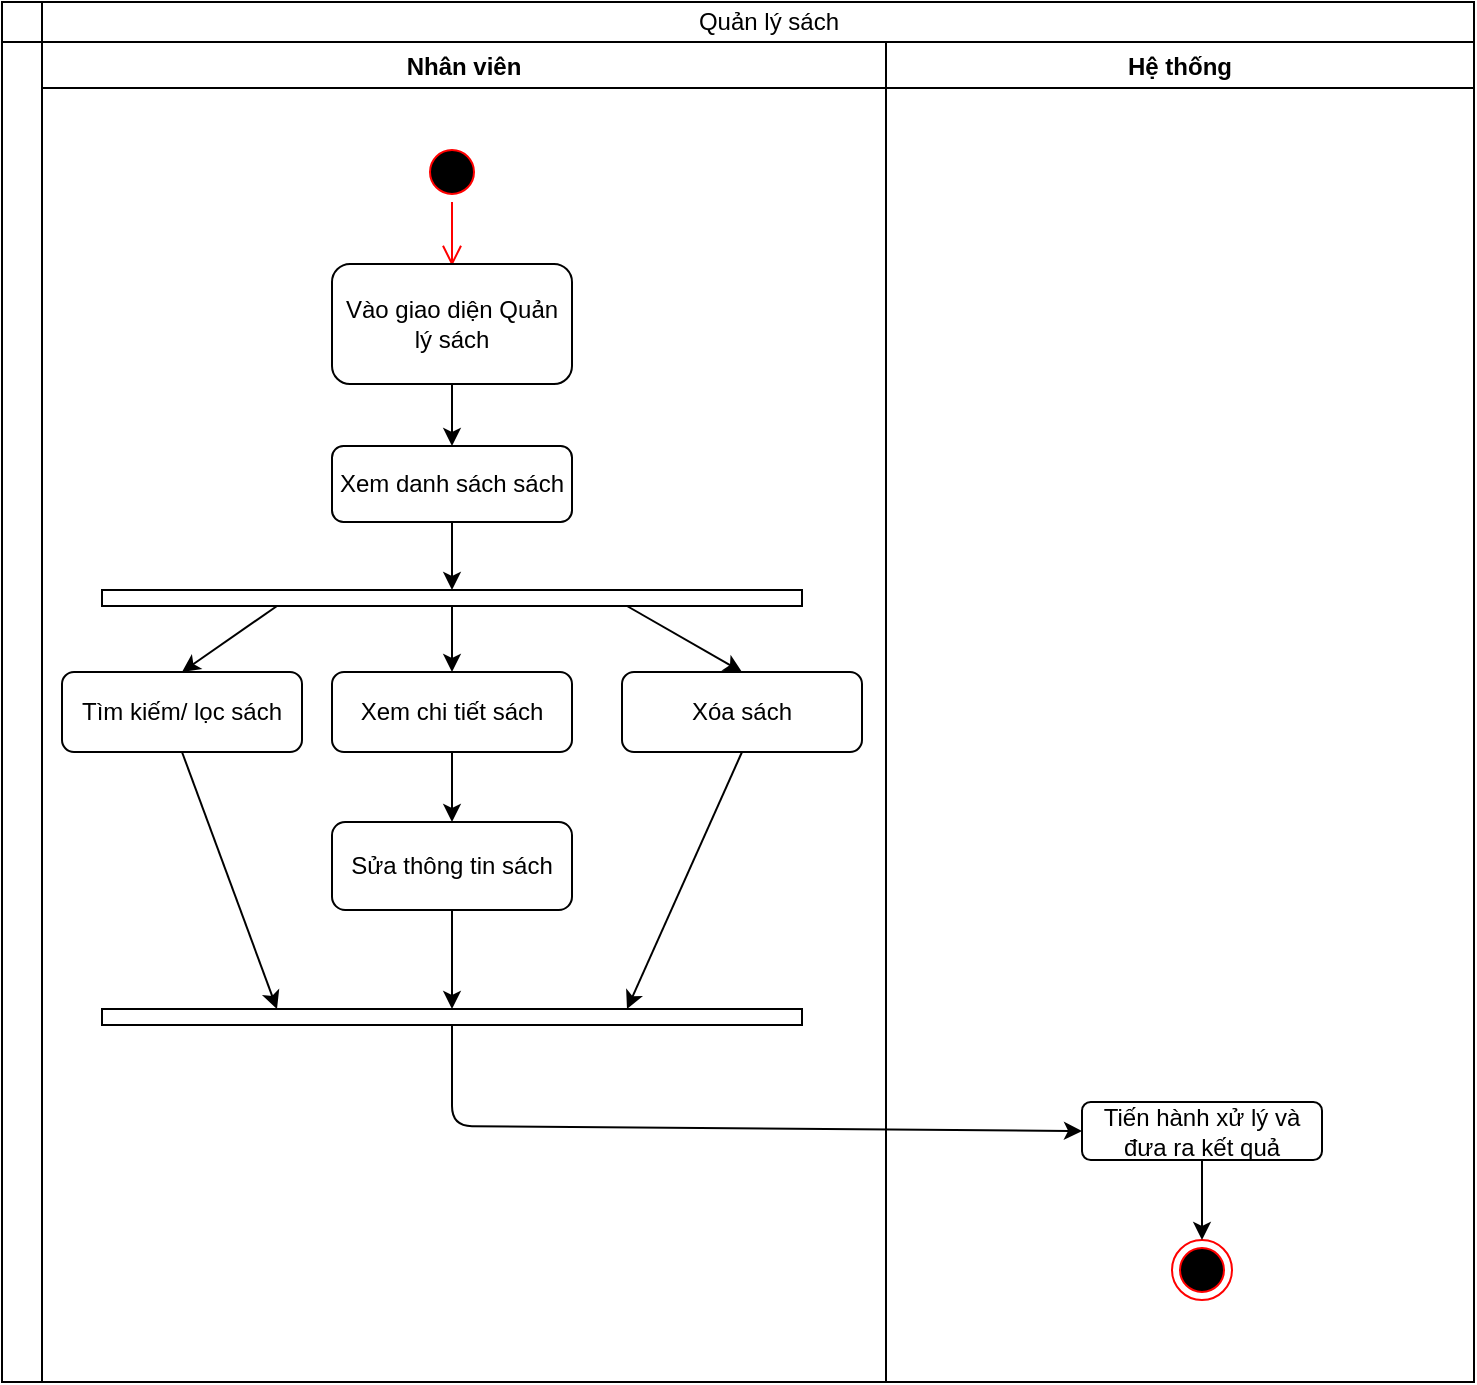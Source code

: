 <mxfile version="11.1.4" type="device"><diagram id="BYYS-CHQBEkVNreG-SP4" name="Page-1"><mxGraphModel dx="1086" dy="848" grid="0" gridSize="10" guides="1" tooltips="1" connect="1" arrows="1" fold="1" page="0" pageScale="1" pageWidth="850" pageHeight="1100" math="0" shadow="0"><root><mxCell id="0"/><mxCell id="1" parent="0"/><mxCell id="sw0F18FufWcwIYqw15kc-3" value="" style="shape=internalStorage;whiteSpace=wrap;html=1;backgroundOutline=1;" vertex="1" parent="1"><mxGeometry x="30" y="296" width="736" height="690" as="geometry"/></mxCell><mxCell id="sw0F18FufWcwIYqw15kc-4" value="Nhân viên" style="swimlane;" vertex="1" parent="1"><mxGeometry x="50" y="316" width="422" height="670" as="geometry"/></mxCell><mxCell id="sw0F18FufWcwIYqw15kc-5" value="" style="ellipse;html=1;shape=startState;fillColor=#000000;strokeColor=#ff0000;" vertex="1" parent="sw0F18FufWcwIYqw15kc-4"><mxGeometry x="190" y="50" width="30" height="30" as="geometry"/></mxCell><mxCell id="sw0F18FufWcwIYqw15kc-6" value="" style="edgeStyle=orthogonalEdgeStyle;html=1;verticalAlign=bottom;endArrow=open;endSize=8;strokeColor=#ff0000;" edge="1" parent="sw0F18FufWcwIYqw15kc-4" source="sw0F18FufWcwIYqw15kc-5"><mxGeometry relative="1" as="geometry"><mxPoint x="205" y="112" as="targetPoint"/></mxGeometry></mxCell><mxCell id="sw0F18FufWcwIYqw15kc-7" value="Vào giao diện Quản lý sách" style="rounded=1;whiteSpace=wrap;html=1;" vertex="1" parent="sw0F18FufWcwIYqw15kc-4"><mxGeometry x="145" y="111" width="120" height="60" as="geometry"/></mxCell><mxCell id="sw0F18FufWcwIYqw15kc-8" value="Xem danh sách sách" style="rounded=1;whiteSpace=wrap;html=1;" vertex="1" parent="sw0F18FufWcwIYqw15kc-4"><mxGeometry x="145" y="202" width="120" height="38" as="geometry"/></mxCell><mxCell id="sw0F18FufWcwIYqw15kc-9" value="" style="endArrow=classic;html=1;exitX=0.5;exitY=1;exitDx=0;exitDy=0;entryX=0.5;entryY=0;entryDx=0;entryDy=0;" edge="1" parent="sw0F18FufWcwIYqw15kc-4" source="sw0F18FufWcwIYqw15kc-7" target="sw0F18FufWcwIYqw15kc-8"><mxGeometry width="50" height="50" relative="1" as="geometry"><mxPoint x="235" y="370" as="sourcePoint"/><mxPoint x="205" y="197" as="targetPoint"/></mxGeometry></mxCell><mxCell id="sw0F18FufWcwIYqw15kc-11" value="Tìm kiếm/ lọc sách" style="rounded=1;whiteSpace=wrap;html=1;" vertex="1" parent="sw0F18FufWcwIYqw15kc-4"><mxGeometry x="10" y="315" width="120" height="40" as="geometry"/></mxCell><mxCell id="sw0F18FufWcwIYqw15kc-13" value="" style="rounded=0;whiteSpace=wrap;html=1;" vertex="1" parent="sw0F18FufWcwIYqw15kc-4"><mxGeometry x="30" y="274" width="350" height="8" as="geometry"/></mxCell><mxCell id="sw0F18FufWcwIYqw15kc-16" value="" style="endArrow=classic;html=1;exitX=0.5;exitY=1;exitDx=0;exitDy=0;entryX=0.5;entryY=0;entryDx=0;entryDy=0;" edge="1" parent="sw0F18FufWcwIYqw15kc-4" source="sw0F18FufWcwIYqw15kc-8" target="sw0F18FufWcwIYqw15kc-13"><mxGeometry width="50" height="50" relative="1" as="geometry"><mxPoint x="330" y="280" as="sourcePoint"/><mxPoint x="205" y="271" as="targetPoint"/></mxGeometry></mxCell><mxCell id="sw0F18FufWcwIYqw15kc-31" value="" style="endArrow=classic;html=1;exitX=0.25;exitY=1;exitDx=0;exitDy=0;entryX=0.5;entryY=0;entryDx=0;entryDy=0;" edge="1" parent="sw0F18FufWcwIYqw15kc-4" source="sw0F18FufWcwIYqw15kc-13" target="sw0F18FufWcwIYqw15kc-11"><mxGeometry width="50" height="50" relative="1" as="geometry"><mxPoint x="50" y="264" as="sourcePoint"/><mxPoint x="100" y="214" as="targetPoint"/></mxGeometry></mxCell><mxCell id="sw0F18FufWcwIYqw15kc-35" value="Sửa thông tin sách" style="rounded=1;whiteSpace=wrap;html=1;" vertex="1" parent="sw0F18FufWcwIYqw15kc-4"><mxGeometry x="145" y="390" width="120" height="44" as="geometry"/></mxCell><mxCell id="sw0F18FufWcwIYqw15kc-18" value="Quản lý sách" style="text;html=1;strokeColor=none;fillColor=none;align=center;verticalAlign=middle;whiteSpace=wrap;rounded=0;" vertex="1" parent="1"><mxGeometry x="318.5" y="296" width="189" height="20" as="geometry"/></mxCell><mxCell id="sw0F18FufWcwIYqw15kc-19" value="Hệ thống" style="swimlane;" vertex="1" parent="1"><mxGeometry x="472" y="316" width="294" height="670" as="geometry"/></mxCell><mxCell id="sw0F18FufWcwIYqw15kc-37" value="Tiến hành xử lý và đưa ra kết quả" style="rounded=1;whiteSpace=wrap;html=1;" vertex="1" parent="sw0F18FufWcwIYqw15kc-19"><mxGeometry x="98" y="530" width="120" height="29" as="geometry"/></mxCell><mxCell id="sw0F18FufWcwIYqw15kc-44" value="" style="ellipse;html=1;shape=endState;fillColor=#000000;strokeColor=#ff0000;" vertex="1" parent="sw0F18FufWcwIYqw15kc-19"><mxGeometry x="143" y="599" width="30" height="30" as="geometry"/></mxCell><mxCell id="sw0F18FufWcwIYqw15kc-45" value="" style="endArrow=classic;html=1;exitX=0.5;exitY=1;exitDx=0;exitDy=0;entryX=0.5;entryY=0;entryDx=0;entryDy=0;" edge="1" parent="sw0F18FufWcwIYqw15kc-19" source="sw0F18FufWcwIYqw15kc-37" target="sw0F18FufWcwIYqw15kc-44"><mxGeometry width="50" height="50" relative="1" as="geometry"><mxPoint x="118" y="434" as="sourcePoint"/><mxPoint x="168" y="384" as="targetPoint"/></mxGeometry></mxCell><mxCell id="sw0F18FufWcwIYqw15kc-28" value="Xem chi tiết sách" style="rounded=1;whiteSpace=wrap;html=1;" vertex="1" parent="1"><mxGeometry x="195" y="631" width="120" height="40" as="geometry"/></mxCell><mxCell id="sw0F18FufWcwIYqw15kc-32" value="" style="endArrow=classic;html=1;exitX=0.5;exitY=1;exitDx=0;exitDy=0;entryX=0.5;entryY=0;entryDx=0;entryDy=0;" edge="1" parent="1" source="sw0F18FufWcwIYqw15kc-13" target="sw0F18FufWcwIYqw15kc-28"><mxGeometry width="50" height="50" relative="1" as="geometry"><mxPoint x="90" y="550" as="sourcePoint"/><mxPoint x="140" y="500" as="targetPoint"/></mxGeometry></mxCell><mxCell id="sw0F18FufWcwIYqw15kc-34" value="Xóa sách" style="rounded=1;whiteSpace=wrap;html=1;" vertex="1" parent="1"><mxGeometry x="340" y="631" width="120" height="40" as="geometry"/></mxCell><mxCell id="sw0F18FufWcwIYqw15kc-33" value="" style="endArrow=classic;html=1;exitX=0.75;exitY=1;exitDx=0;exitDy=0;entryX=0.5;entryY=0;entryDx=0;entryDy=0;" edge="1" parent="1" source="sw0F18FufWcwIYqw15kc-13" target="sw0F18FufWcwIYqw15kc-34"><mxGeometry width="50" height="50" relative="1" as="geometry"><mxPoint x="350" y="570" as="sourcePoint"/><mxPoint x="398" y="631" as="targetPoint"/></mxGeometry></mxCell><mxCell id="sw0F18FufWcwIYqw15kc-36" value="" style="endArrow=classic;html=1;exitX=0.5;exitY=1;exitDx=0;exitDy=0;entryX=0.5;entryY=0;entryDx=0;entryDy=0;" edge="1" parent="1" source="sw0F18FufWcwIYqw15kc-28" target="sw0F18FufWcwIYqw15kc-35"><mxGeometry width="50" height="50" relative="1" as="geometry"><mxPoint x="210" y="860" as="sourcePoint"/><mxPoint x="260" y="810" as="targetPoint"/></mxGeometry></mxCell><mxCell id="sw0F18FufWcwIYqw15kc-38" value="" style="rounded=0;whiteSpace=wrap;html=1;" vertex="1" parent="1"><mxGeometry x="80" y="799.5" width="350" height="8" as="geometry"/></mxCell><mxCell id="sw0F18FufWcwIYqw15kc-39" value="" style="endArrow=classic;html=1;exitX=0.5;exitY=1;exitDx=0;exitDy=0;entryX=0.25;entryY=0;entryDx=0;entryDy=0;" edge="1" parent="1" source="sw0F18FufWcwIYqw15kc-11" target="sw0F18FufWcwIYqw15kc-38"><mxGeometry width="50" height="50" relative="1" as="geometry"><mxPoint x="110" y="780" as="sourcePoint"/><mxPoint x="160" y="730" as="targetPoint"/></mxGeometry></mxCell><mxCell id="sw0F18FufWcwIYqw15kc-40" value="" style="endArrow=classic;html=1;exitX=0.5;exitY=1;exitDx=0;exitDy=0;entryX=0.5;entryY=0;entryDx=0;entryDy=0;" edge="1" parent="1" source="sw0F18FufWcwIYqw15kc-35" target="sw0F18FufWcwIYqw15kc-38"><mxGeometry width="50" height="50" relative="1" as="geometry"><mxPoint x="360" y="790" as="sourcePoint"/><mxPoint x="410" y="740" as="targetPoint"/></mxGeometry></mxCell><mxCell id="sw0F18FufWcwIYqw15kc-42" value="" style="endArrow=classic;html=1;exitX=0.5;exitY=1;exitDx=0;exitDy=0;entryX=0.75;entryY=0;entryDx=0;entryDy=0;" edge="1" parent="1" source="sw0F18FufWcwIYqw15kc-34" target="sw0F18FufWcwIYqw15kc-38"><mxGeometry width="50" height="50" relative="1" as="geometry"><mxPoint x="370" y="770" as="sourcePoint"/><mxPoint x="420" y="720" as="targetPoint"/></mxGeometry></mxCell><mxCell id="sw0F18FufWcwIYqw15kc-43" value="" style="endArrow=classic;html=1;exitX=0.5;exitY=1;exitDx=0;exitDy=0;entryX=0;entryY=0.5;entryDx=0;entryDy=0;" edge="1" parent="1" source="sw0F18FufWcwIYqw15kc-38" target="sw0F18FufWcwIYqw15kc-37"><mxGeometry width="50" height="50" relative="1" as="geometry"><mxPoint x="310" y="890" as="sourcePoint"/><mxPoint x="360" y="840" as="targetPoint"/><Array as="points"><mxPoint x="255" y="858"/></Array></mxGeometry></mxCell></root></mxGraphModel></diagram></mxfile>
